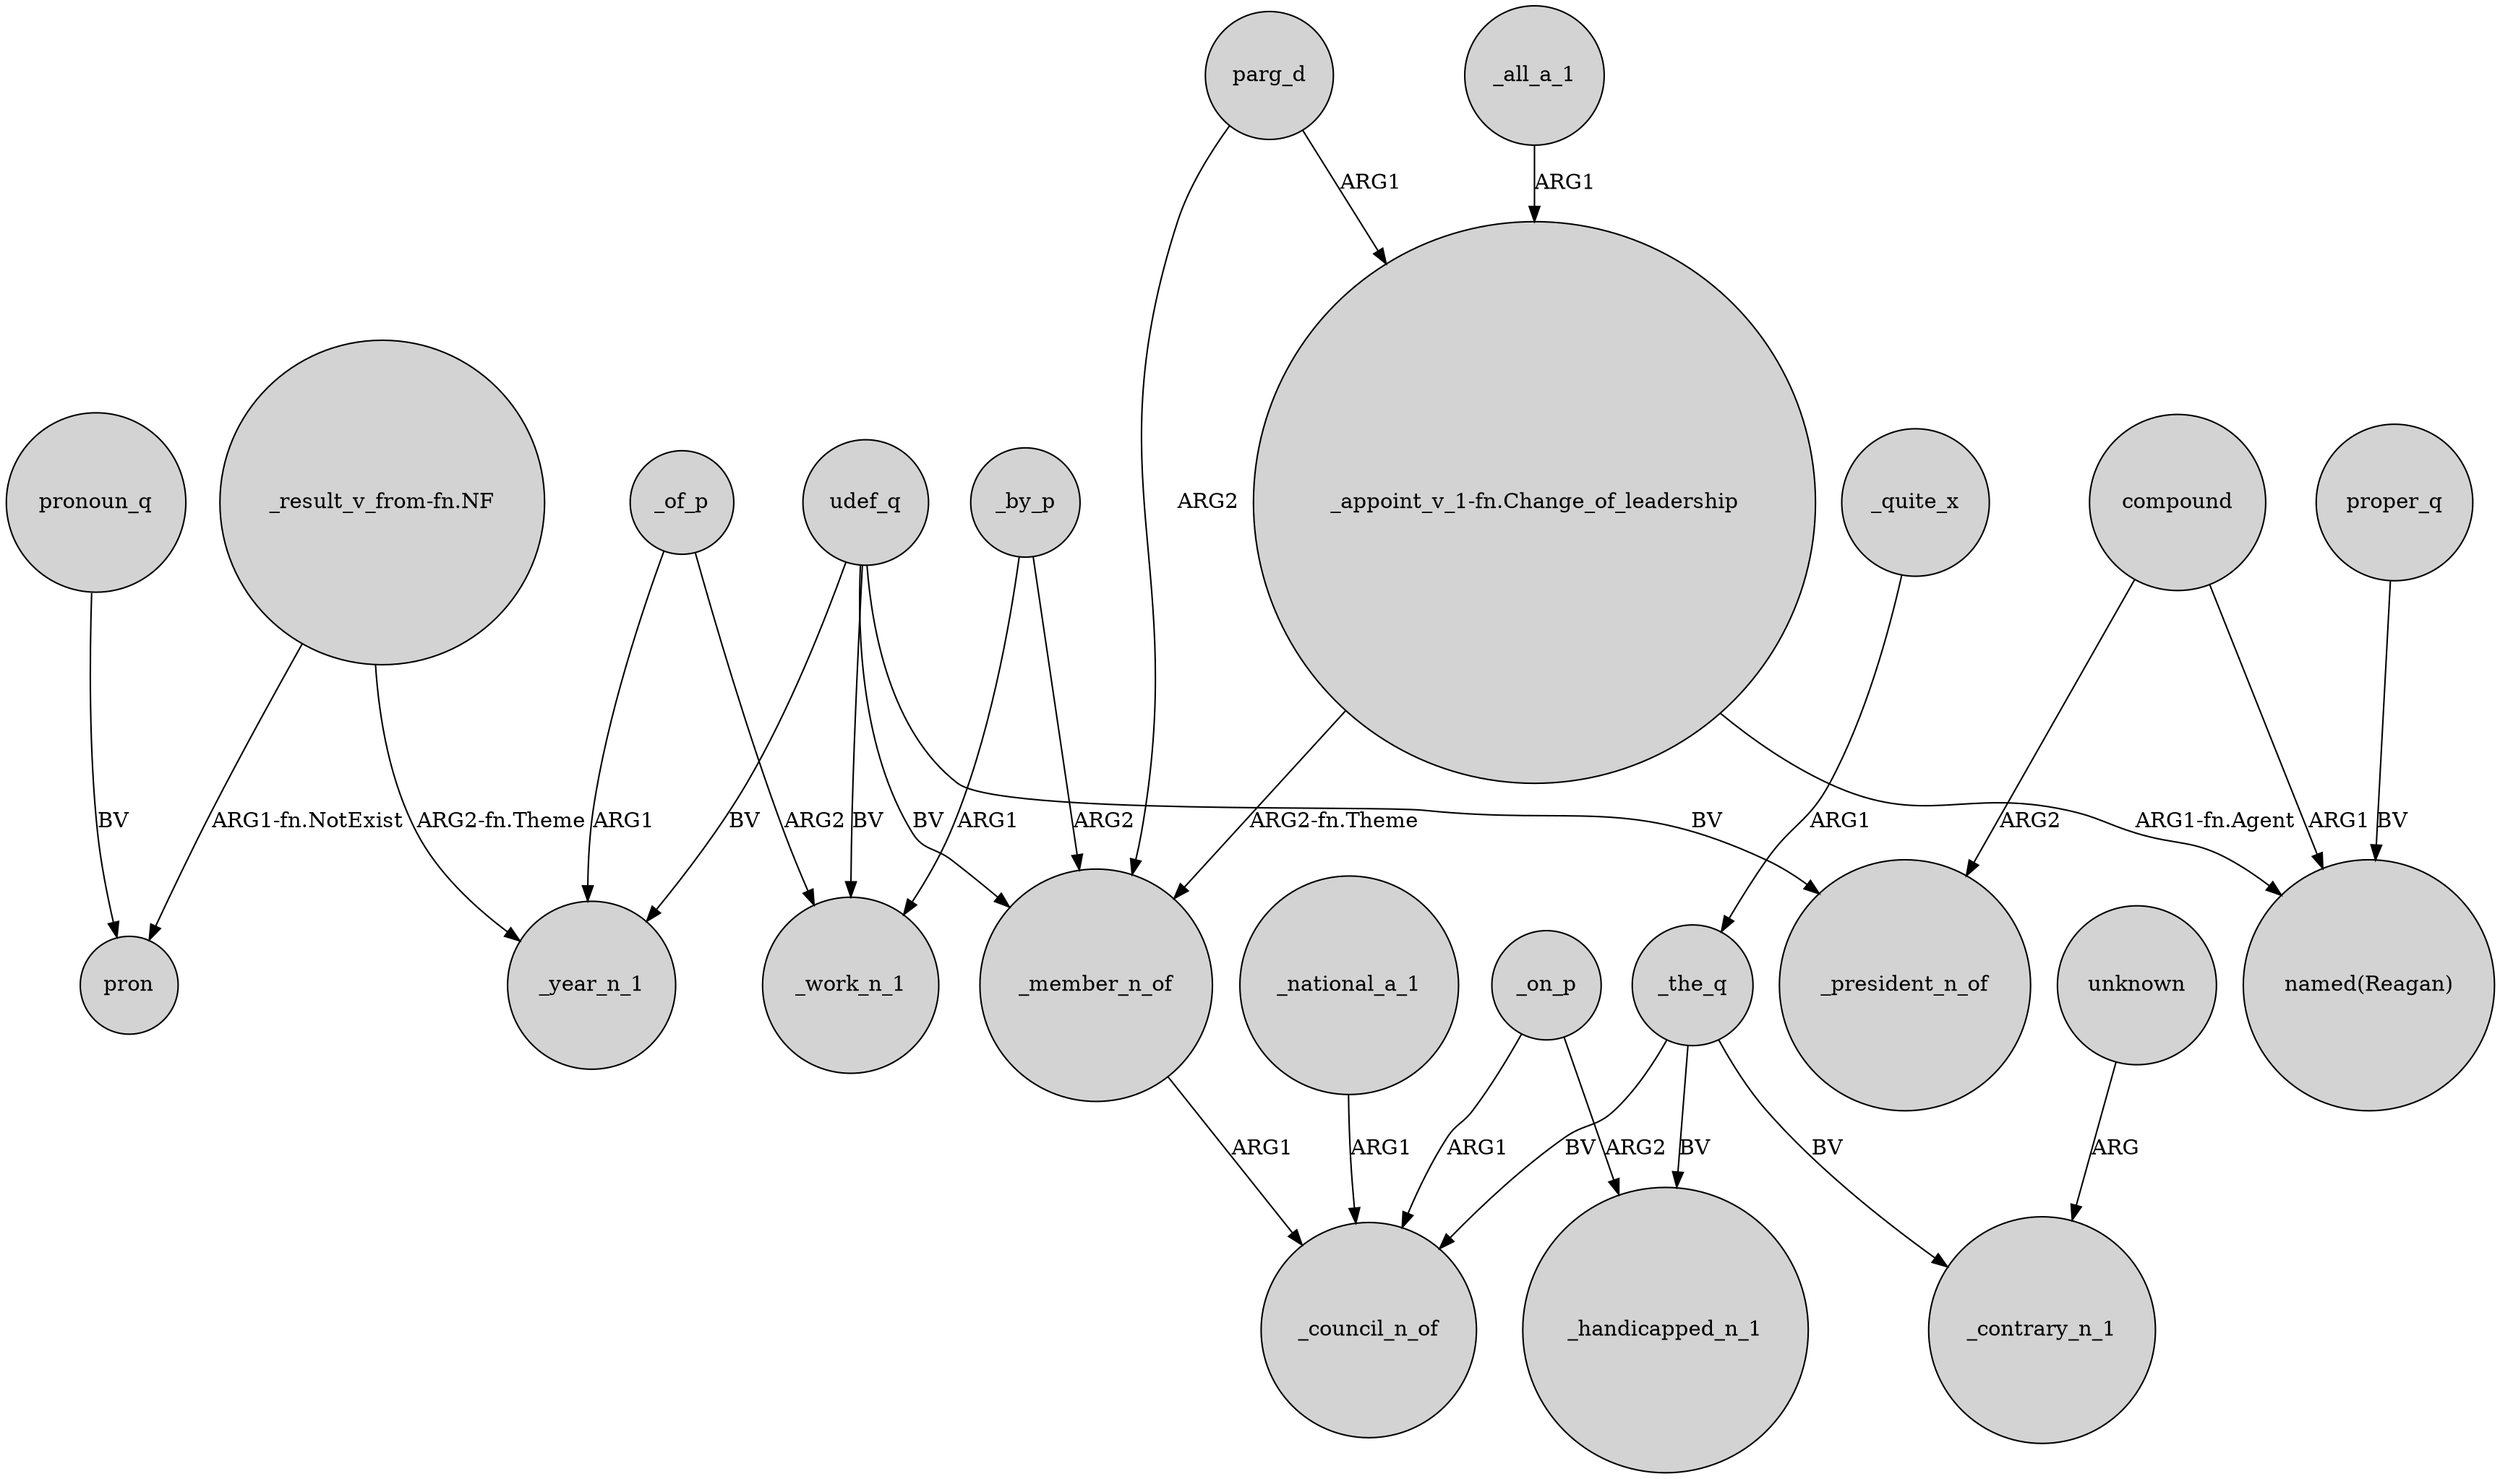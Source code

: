 digraph {
	node [shape=circle style=filled]
	"_result_v_from-fn.NF" -> _year_n_1 [label="ARG2-fn.Theme"]
	compound -> "named(Reagan)" [label=ARG1]
	compound -> _president_n_of [label=ARG2]
	_of_p -> _work_n_1 [label=ARG2]
	"_appoint_v_1-fn.Change_of_leadership" -> "named(Reagan)" [label="ARG1-fn.Agent"]
	parg_d -> _member_n_of [label=ARG2]
	_the_q -> _handicapped_n_1 [label=BV]
	_on_p -> _handicapped_n_1 [label=ARG2]
	_member_n_of -> _council_n_of [label=ARG1]
	_quite_x -> _the_q [label=ARG1]
	_of_p -> _year_n_1 [label=ARG1]
	_national_a_1 -> _council_n_of [label=ARG1]
	pronoun_q -> pron [label=BV]
	_by_p -> _work_n_1 [label=ARG1]
	_the_q -> _contrary_n_1 [label=BV]
	udef_q -> _president_n_of [label=BV]
	udef_q -> _work_n_1 [label=BV]
	udef_q -> _member_n_of [label=BV]
	_on_p -> _council_n_of [label=ARG1]
	"_appoint_v_1-fn.Change_of_leadership" -> _member_n_of [label="ARG2-fn.Theme"]
	parg_d -> "_appoint_v_1-fn.Change_of_leadership" [label=ARG1]
	_the_q -> _council_n_of [label=BV]
	proper_q -> "named(Reagan)" [label=BV]
	udef_q -> _year_n_1 [label=BV]
	_by_p -> _member_n_of [label=ARG2]
	"_result_v_from-fn.NF" -> pron [label="ARG1-fn.NotExist"]
	_all_a_1 -> "_appoint_v_1-fn.Change_of_leadership" [label=ARG1]
	unknown -> _contrary_n_1 [label=ARG]
}

